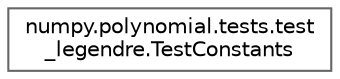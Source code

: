 digraph "Graphical Class Hierarchy"
{
 // LATEX_PDF_SIZE
  bgcolor="transparent";
  edge [fontname=Helvetica,fontsize=10,labelfontname=Helvetica,labelfontsize=10];
  node [fontname=Helvetica,fontsize=10,shape=box,height=0.2,width=0.4];
  rankdir="LR";
  Node0 [id="Node000000",label="numpy.polynomial.tests.test\l_legendre.TestConstants",height=0.2,width=0.4,color="grey40", fillcolor="white", style="filled",URL="$dd/dd1/classnumpy_1_1polynomial_1_1tests_1_1test__legendre_1_1TestConstants.html",tooltip=" "];
}
